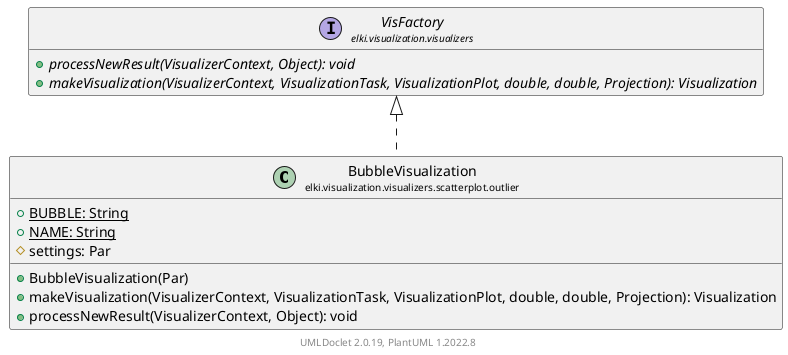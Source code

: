 @startuml
    remove .*\.(Instance|Par|Parameterizer|Factory)$
    set namespaceSeparator none
    hide empty fields
    hide empty methods

    class "<size:14>BubbleVisualization\n<size:10>elki.visualization.visualizers.scatterplot.outlier" as elki.visualization.visualizers.scatterplot.outlier.BubbleVisualization [[BubbleVisualization.html]] {
        {static} +BUBBLE: String
        {static} +NAME: String
        #settings: Par
        +BubbleVisualization(Par)
        +makeVisualization(VisualizerContext, VisualizationTask, VisualizationPlot, double, double, Projection): Visualization
        +processNewResult(VisualizerContext, Object): void
    }

    interface "<size:14>VisFactory\n<size:10>elki.visualization.visualizers" as elki.visualization.visualizers.VisFactory [[../../VisFactory.html]] {
        {abstract} +processNewResult(VisualizerContext, Object): void
        {abstract} +makeVisualization(VisualizerContext, VisualizationTask, VisualizationPlot, double, double, Projection): Visualization
    }
    class "<size:14>BubbleVisualization.Instance\n<size:10>elki.visualization.visualizers.scatterplot.outlier" as elki.visualization.visualizers.scatterplot.outlier.BubbleVisualization.Instance [[BubbleVisualization.Instance.html]]
    class "<size:14>BubbleVisualization.Par\n<size:10>elki.visualization.visualizers.scatterplot.outlier" as elki.visualization.visualizers.scatterplot.outlier.BubbleVisualization.Par [[BubbleVisualization.Par.html]]

    elki.visualization.visualizers.VisFactory <|.. elki.visualization.visualizers.scatterplot.outlier.BubbleVisualization
    elki.visualization.visualizers.scatterplot.outlier.BubbleVisualization +-- elki.visualization.visualizers.scatterplot.outlier.BubbleVisualization.Instance
    elki.visualization.visualizers.scatterplot.outlier.BubbleVisualization +-- elki.visualization.visualizers.scatterplot.outlier.BubbleVisualization.Par

    center footer UMLDoclet 2.0.19, PlantUML 1.2022.8
@enduml
